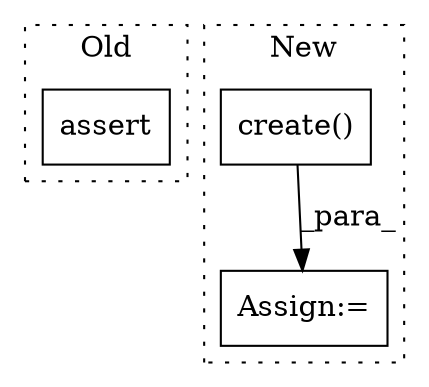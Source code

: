 digraph G {
subgraph cluster0 {
1 [label="assert" a="65" s="7431" l="7" shape="box"];
label = "Old";
style="dotted";
}
subgraph cluster1 {
2 [label="create()" a="75" s="7840,7871" l="14,1" shape="box"];
3 [label="Assign:=" a="68" s="7827" l="13" shape="box"];
label = "New";
style="dotted";
}
2 -> 3 [label="_para_"];
}
